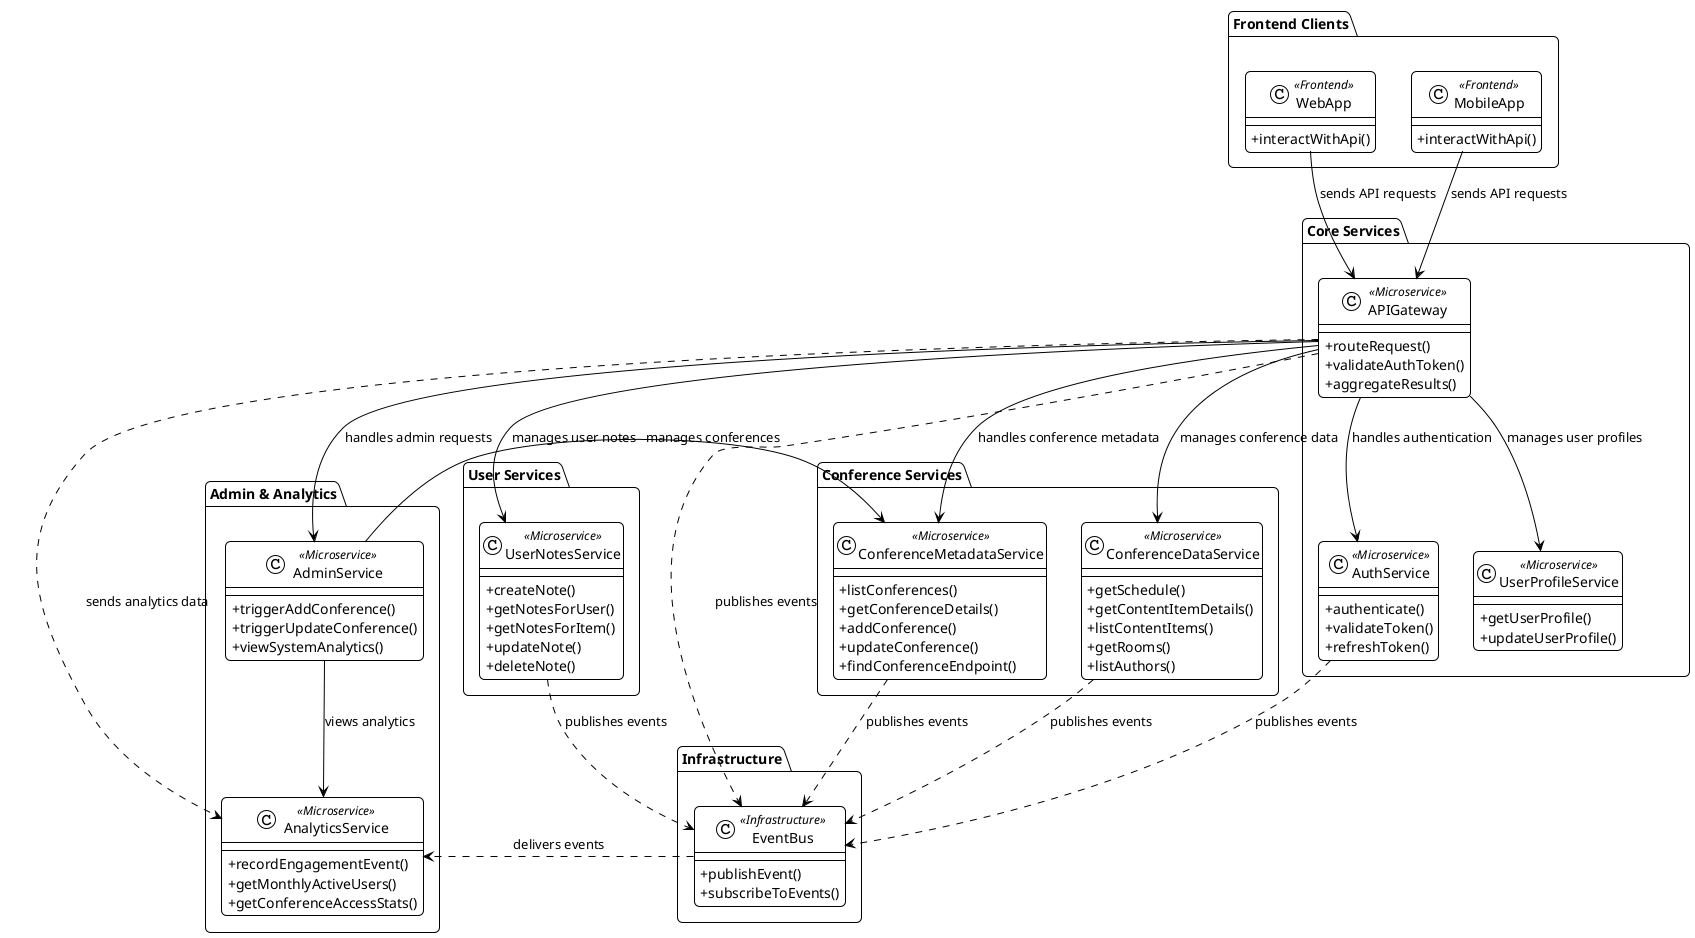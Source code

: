 @startuml
!theme plain
skinparam ClassAttributeIconSize 0
skinparam roundcorner 10
skinparam sequenceMessageAlign center

' ===== Frontend Components =====
package "Frontend Clients" {
    class WebApp <<Frontend>> {
        + interactWithApi()
    }
    class MobileApp <<Frontend>> {
        + interactWithApi()
    }
}

' ===== Core Services =====
package "Core Services" {
    class APIGateway <<Microservice>> {
        + routeRequest()
        + validateAuthToken()
        + aggregateResults()
    }

    class AuthService <<Microservice>> {
        + authenticate()
        + validateToken()
        + refreshToken()
    }

    class UserProfileService <<Microservice>> {
        + getUserProfile()
        + updateUserProfile()
    }
}

' ===== Conference Services =====
package "Conference Services" {
    class ConferenceMetadataService <<Microservice>> {
        + listConferences()
        + getConferenceDetails()
        + addConference()
        + updateConference()
        + findConferenceEndpoint()
    }

    class ConferenceDataService <<Microservice>> {
        + getSchedule()
        + getContentItemDetails()
        + listContentItems()
        + getRooms()
        + listAuthors()
    }
}

' ===== User Services =====
package "User Services" {
    class UserNotesService <<Microservice>> {
        + createNote()
        + getNotesForUser()
        + getNotesForItem()
        + updateNote()
        + deleteNote()
    }
}

' ===== Admin & Analytics =====
package "Admin & Analytics" {
    class AdminService <<Microservice>> {
        + triggerAddConference()
        + triggerUpdateConference()
        + viewSystemAnalytics()
    }

    class AnalyticsService <<Microservice>> {
        + recordEngagementEvent()
        + getMonthlyActiveUsers()
        + getConferenceAccessStats()
    }
}

' ===== Infrastructure =====
package "Infrastructure" {
    class EventBus <<Infrastructure>> {
        + publishEvent()
        + subscribeToEvents()
    }
}

' ===== Relationships =====
' Frontend to Gateway
WebApp --> APIGateway : sends API requests
MobileApp --> APIGateway : sends API requests

' Gateway to Core Services
APIGateway --> AuthService : handles authentication
APIGateway --> UserProfileService : manages user profiles

' Gateway to Conference Services
APIGateway --> ConferenceMetadataService : handles conference metadata
APIGateway --> ConferenceDataService : manages conference data

' Gateway to User Services
APIGateway --> UserNotesService : manages user notes

' Gateway to Admin & Analytics
APIGateway --> AdminService : handles admin requests
APIGateway ..> AnalyticsService : sends analytics data

' Admin Service Relationships
AdminService --> ConferenceMetadataService : manages conferences
AdminService --> AnalyticsService : views analytics

' Event Bus Relationships
APIGateway ..> EventBus : publishes events
AuthService ..> EventBus : publishes events
ConferenceMetadataService ..> EventBus : publishes events
ConferenceDataService ..> EventBus : publishes events
UserNotesService ..> EventBus : publishes events
EventBus ..> AnalyticsService : delivers events
@enduml